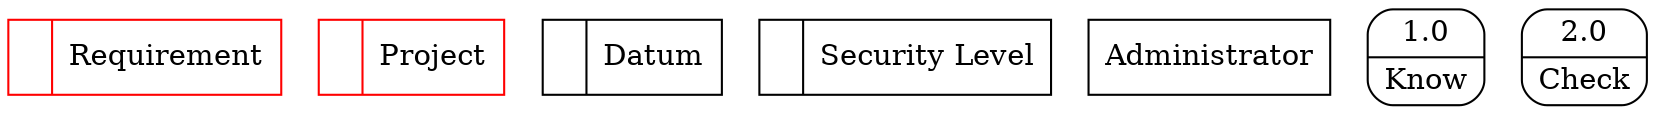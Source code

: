digraph dfd2{ 
node[shape=record]
200 [label="<f0>  |<f1> Requirement " color=red];
201 [label="<f0>  |<f1> Project " color=red];
202 [label="<f0>  |<f1> Datum " ];
203 [label="<f0>  |<f1> Security Level " ];
204 [label="Administrator" shape=box];
205 [label="{<f0> 1.0|<f1> Know }" shape=Mrecord];
206 [label="{<f0> 2.0|<f1> Check }" shape=Mrecord];
}